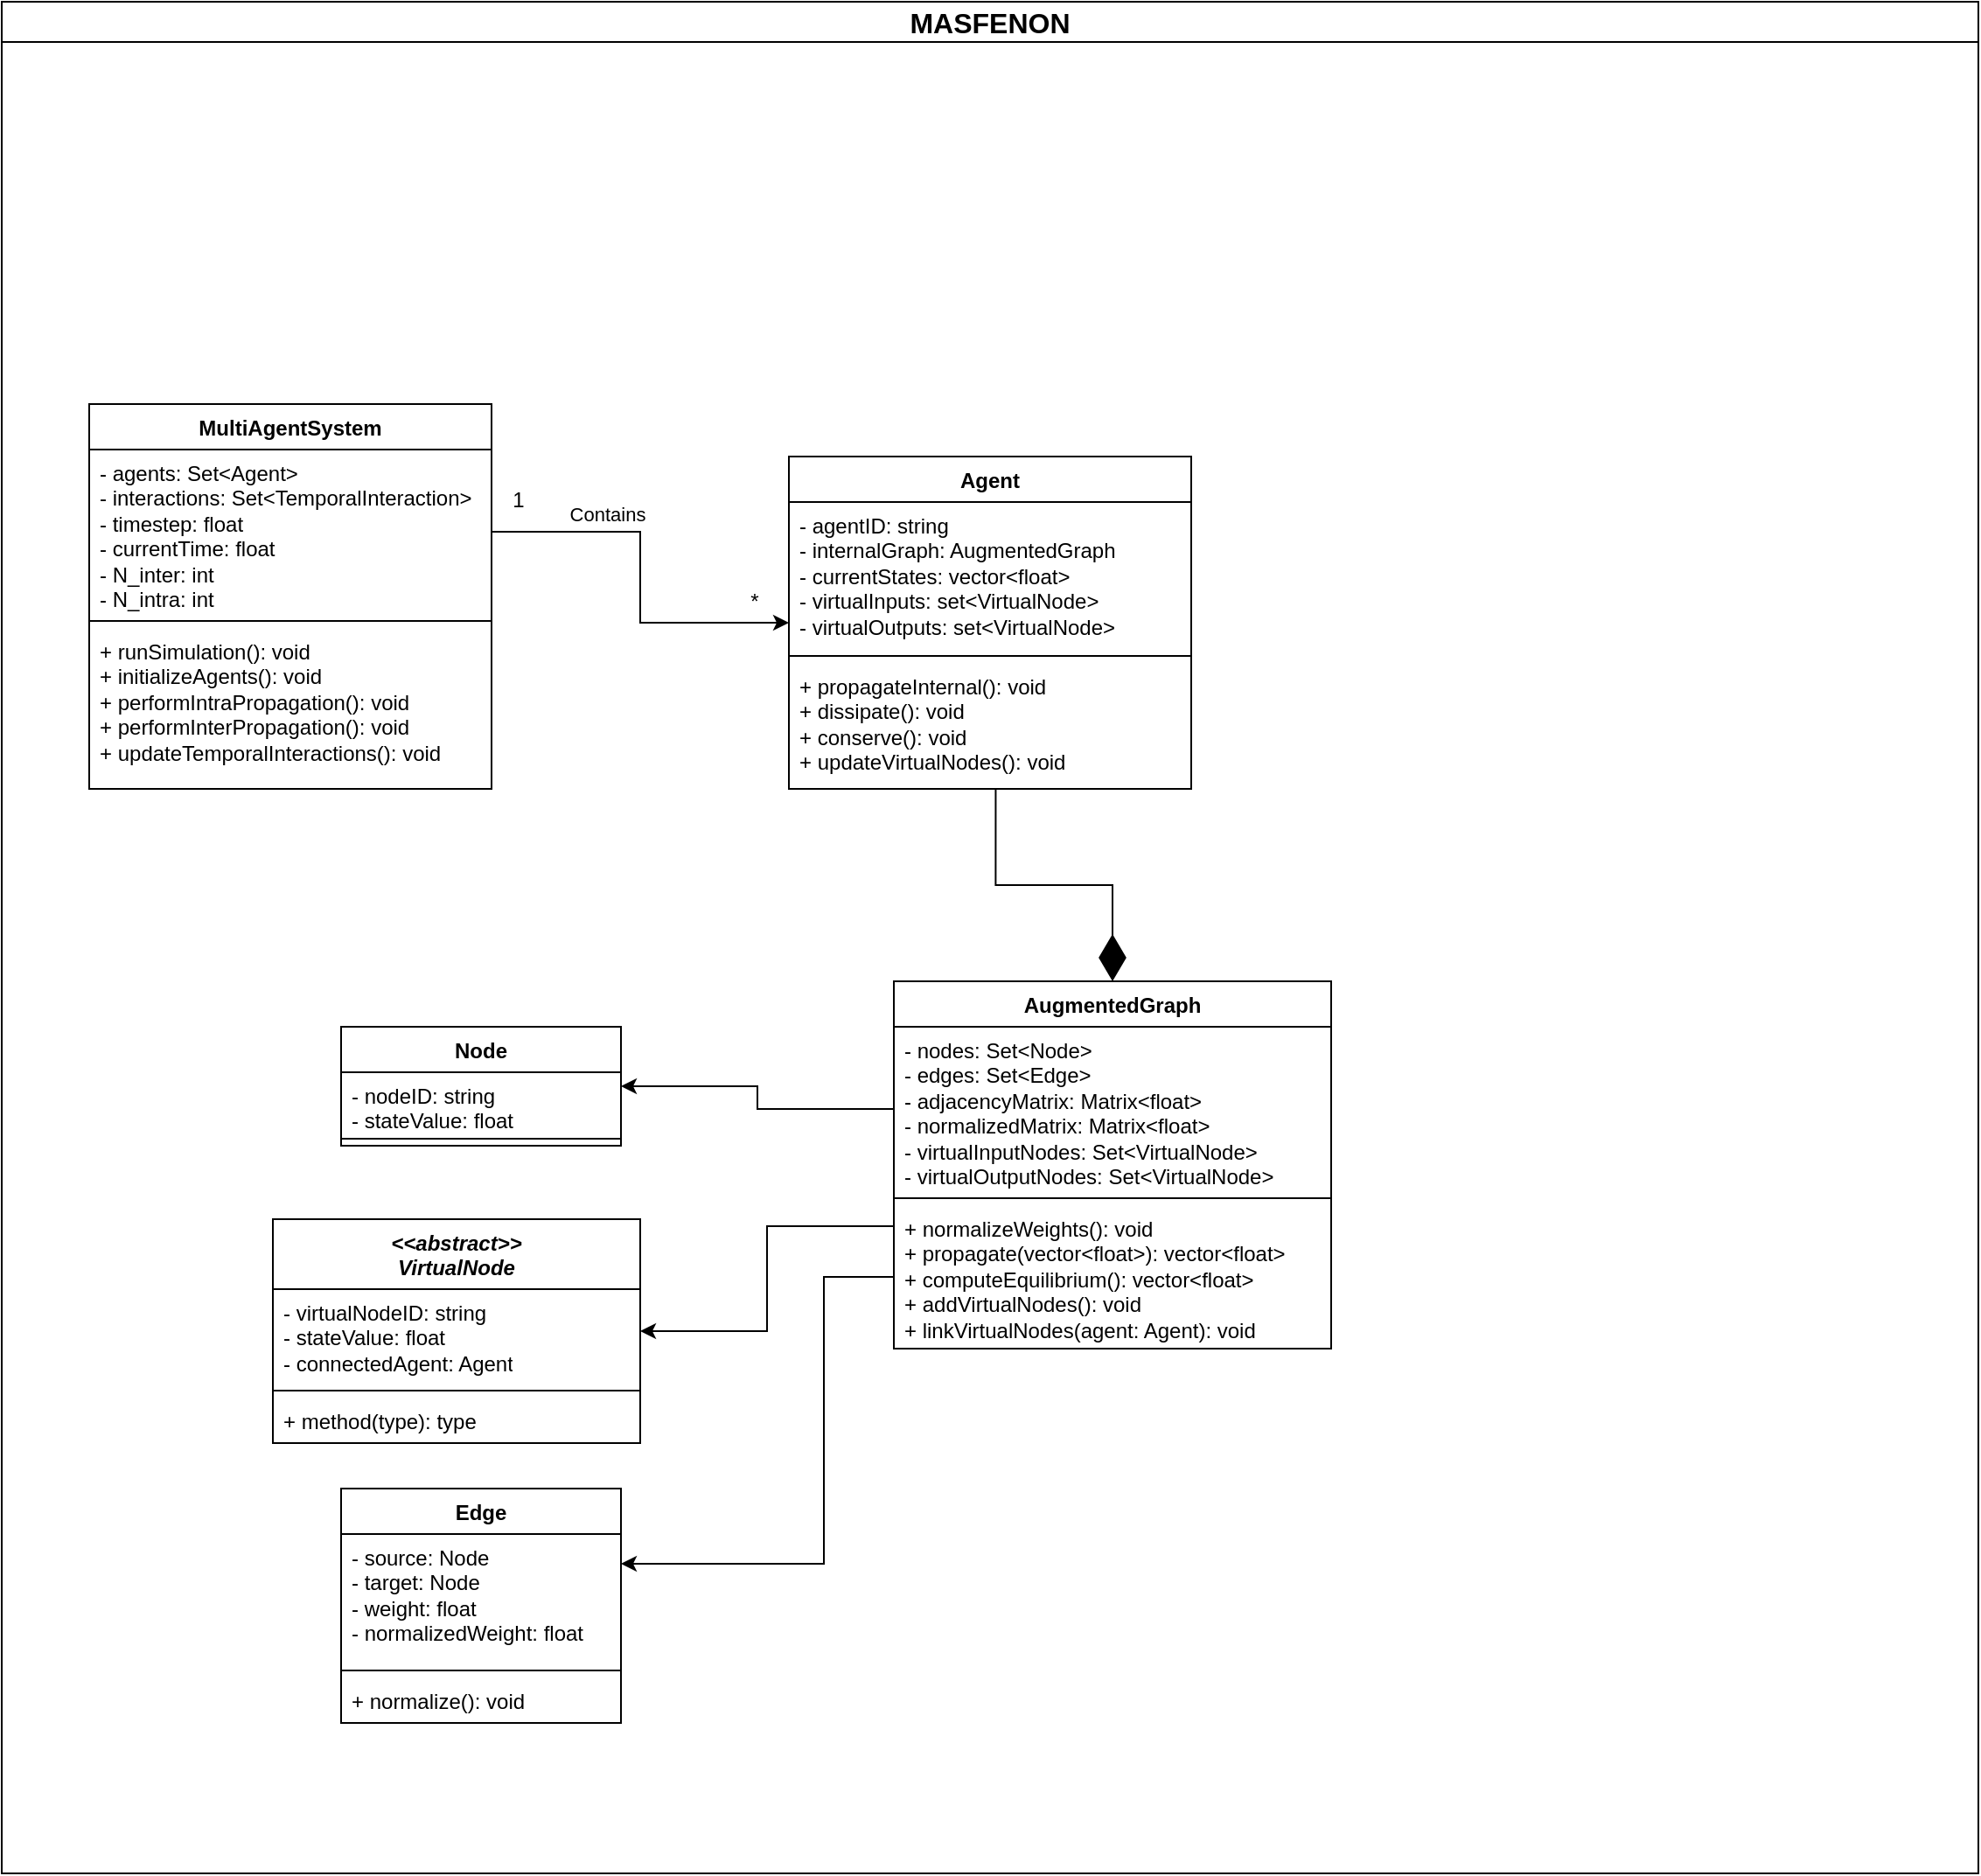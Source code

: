 <mxfile version="28.0.6">
  <diagram name="Page-1" id="b5b7bab2-c9e2-2cf4-8b2a-24fd1a2a6d21">
    <mxGraphModel dx="648" dy="586" grid="1" gridSize="10" guides="1" tooltips="1" connect="1" arrows="1" fold="1" page="1" pageScale="1" pageWidth="827" pageHeight="1169" background="none" math="0" shadow="0">
      <root>
        <mxCell id="0" />
        <mxCell id="1" parent="0" />
        <mxCell id="A-Axvn4ooI6k1u0fqNma-1" value="MASFENON" style="swimlane;whiteSpace=wrap;html=1;fontSize=16;" parent="1" vertex="1">
          <mxGeometry x="140" y="70" width="1130" height="1070" as="geometry" />
        </mxCell>
        <mxCell id="A-Axvn4ooI6k1u0fqNma-2" value="MultiAgentSystem" style="swimlane;fontStyle=1;align=center;verticalAlign=top;childLayout=stackLayout;horizontal=1;startSize=26;horizontalStack=0;resizeParent=1;resizeParentMax=0;resizeLast=0;collapsible=1;marginBottom=0;whiteSpace=wrap;html=1;" parent="A-Axvn4ooI6k1u0fqNma-1" vertex="1">
          <mxGeometry x="50" y="230" width="230" height="220" as="geometry" />
        </mxCell>
        <mxCell id="A-Axvn4ooI6k1u0fqNma-3" value="- agents: Set&amp;lt;Agent&amp;gt;&amp;nbsp;&lt;br&gt;- interactions: Set&amp;lt;TemporalInteraction&amp;gt;&lt;br&gt;- timestep: float&amp;nbsp; &amp;nbsp; &amp;nbsp; &amp;nbsp; &amp;nbsp; &amp;nbsp; &amp;nbsp; &amp;nbsp; &amp;nbsp; &amp;nbsp;&amp;nbsp;&lt;br&gt;- currentTime: float&amp;nbsp; &amp;nbsp; &amp;nbsp; &amp;nbsp; &amp;nbsp; &amp;nbsp; &amp;nbsp;&amp;nbsp;&lt;br&gt;- N_inter: int&lt;br&gt;- N_intra: int&amp;nbsp;" style="text;strokeColor=none;fillColor=none;align=left;verticalAlign=top;spacingLeft=4;spacingRight=4;overflow=hidden;rotatable=0;points=[[0,0.5],[1,0.5]];portConstraint=eastwest;whiteSpace=wrap;html=1;" parent="A-Axvn4ooI6k1u0fqNma-2" vertex="1">
          <mxGeometry y="26" width="230" height="94" as="geometry" />
        </mxCell>
        <mxCell id="A-Axvn4ooI6k1u0fqNma-4" value="" style="line;strokeWidth=1;fillColor=none;align=left;verticalAlign=middle;spacingTop=-1;spacingLeft=3;spacingRight=3;rotatable=0;labelPosition=right;points=[];portConstraint=eastwest;strokeColor=inherit;" parent="A-Axvn4ooI6k1u0fqNma-2" vertex="1">
          <mxGeometry y="120" width="230" height="8" as="geometry" />
        </mxCell>
        <mxCell id="A-Axvn4ooI6k1u0fqNma-5" value="+ runSimulation(): void&lt;br&gt;+ initializeAgents(): void&lt;br&gt;+ performIntraPropagation(): void&lt;br&gt;+ performInterPropagation(): void&lt;br&gt;+ updateTemporalInteractions(): void" style="text;strokeColor=none;fillColor=none;align=left;verticalAlign=top;spacingLeft=4;spacingRight=4;overflow=hidden;rotatable=0;points=[[0,0.5],[1,0.5]];portConstraint=eastwest;whiteSpace=wrap;html=1;" parent="A-Axvn4ooI6k1u0fqNma-2" vertex="1">
          <mxGeometry y="128" width="230" height="92" as="geometry" />
        </mxCell>
        <mxCell id="FGZ0TIpVSBCznY_cjHpT-1" value="Agent" style="swimlane;fontStyle=1;align=center;verticalAlign=top;childLayout=stackLayout;horizontal=1;startSize=26;horizontalStack=0;resizeParent=1;resizeParentMax=0;resizeLast=0;collapsible=1;marginBottom=0;whiteSpace=wrap;html=1;" vertex="1" parent="A-Axvn4ooI6k1u0fqNma-1">
          <mxGeometry x="450" y="260" width="230" height="190" as="geometry" />
        </mxCell>
        <mxCell id="FGZ0TIpVSBCznY_cjHpT-2" value="- agentID: string&lt;br&gt;- internalGraph: AugmentedGraph&lt;br&gt;- currentStates: vector&amp;lt;float&amp;gt;&lt;br&gt;- virtualInputs: set&amp;lt;VirtualNode&amp;gt;&lt;br&gt;- virtualOutputs: set&amp;lt;VirtualNode&amp;gt;" style="text;strokeColor=none;fillColor=none;align=left;verticalAlign=top;spacingLeft=4;spacingRight=4;overflow=hidden;rotatable=0;points=[[0,0.5],[1,0.5]];portConstraint=eastwest;whiteSpace=wrap;html=1;" vertex="1" parent="FGZ0TIpVSBCznY_cjHpT-1">
          <mxGeometry y="26" width="230" height="84" as="geometry" />
        </mxCell>
        <mxCell id="FGZ0TIpVSBCznY_cjHpT-3" value="" style="line;strokeWidth=1;fillColor=none;align=left;verticalAlign=middle;spacingTop=-1;spacingLeft=3;spacingRight=3;rotatable=0;labelPosition=right;points=[];portConstraint=eastwest;strokeColor=inherit;" vertex="1" parent="FGZ0TIpVSBCznY_cjHpT-1">
          <mxGeometry y="110" width="230" height="8" as="geometry" />
        </mxCell>
        <mxCell id="FGZ0TIpVSBCznY_cjHpT-4" value="+ propagateInternal(): void&lt;br&gt;+ dissipate(): void&lt;br&gt;+ conserve(): void&lt;br&gt;+ updateVirtualNodes(): void&amp;nbsp;" style="text;strokeColor=none;fillColor=none;align=left;verticalAlign=top;spacingLeft=4;spacingRight=4;overflow=hidden;rotatable=0;points=[[0,0.5],[1,0.5]];portConstraint=eastwest;whiteSpace=wrap;html=1;" vertex="1" parent="FGZ0TIpVSBCznY_cjHpT-1">
          <mxGeometry y="118" width="230" height="72" as="geometry" />
        </mxCell>
        <mxCell id="FGZ0TIpVSBCznY_cjHpT-5" style="edgeStyle=orthogonalEdgeStyle;rounded=0;orthogonalLoop=1;jettySize=auto;html=1;exitX=1;exitY=0.5;exitDx=0;exitDy=0;" edge="1" parent="A-Axvn4ooI6k1u0fqNma-1" source="A-Axvn4ooI6k1u0fqNma-3" target="FGZ0TIpVSBCznY_cjHpT-1">
          <mxGeometry relative="1" as="geometry" />
        </mxCell>
        <mxCell id="FGZ0TIpVSBCznY_cjHpT-8" value="Contains" style="edgeLabel;html=1;align=center;verticalAlign=middle;resizable=0;points=[];" vertex="1" connectable="0" parent="FGZ0TIpVSBCznY_cjHpT-5">
          <mxGeometry x="-0.405" y="4" relative="1" as="geometry">
            <mxPoint y="-6" as="offset" />
          </mxGeometry>
        </mxCell>
        <mxCell id="FGZ0TIpVSBCznY_cjHpT-6" value="1" style="text;html=1;align=center;verticalAlign=middle;resizable=0;points=[];autosize=1;strokeColor=none;fillColor=none;" vertex="1" parent="A-Axvn4ooI6k1u0fqNma-1">
          <mxGeometry x="280" y="270" width="30" height="30" as="geometry" />
        </mxCell>
        <mxCell id="FGZ0TIpVSBCznY_cjHpT-9" value="AugmentedGraph" style="swimlane;fontStyle=1;align=center;verticalAlign=top;childLayout=stackLayout;horizontal=1;startSize=26;horizontalStack=0;resizeParent=1;resizeParentMax=0;resizeLast=0;collapsible=1;marginBottom=0;whiteSpace=wrap;html=1;" vertex="1" parent="A-Axvn4ooI6k1u0fqNma-1">
          <mxGeometry x="510" y="560" width="250" height="210" as="geometry" />
        </mxCell>
        <mxCell id="FGZ0TIpVSBCznY_cjHpT-10" value="- nodes: Set&amp;lt;Node&amp;gt;&lt;br&gt;- edges: Set&amp;lt;Edge&amp;gt;&lt;br&gt;- adjacencyMatrix: Matrix&amp;lt;float&amp;gt;&lt;br&gt;- normalizedMatrix: Matrix&amp;lt;float&amp;gt;&lt;br&gt;- virtualInputNodes: Set&amp;lt;VirtualNode&amp;gt;&lt;br&gt;- virtualOutputNodes: Set&amp;lt;VirtualNode&amp;gt;&amp;nbsp;" style="text;strokeColor=none;fillColor=none;align=left;verticalAlign=top;spacingLeft=4;spacingRight=4;overflow=hidden;rotatable=0;points=[[0,0.5],[1,0.5]];portConstraint=eastwest;whiteSpace=wrap;html=1;" vertex="1" parent="FGZ0TIpVSBCznY_cjHpT-9">
          <mxGeometry y="26" width="250" height="94" as="geometry" />
        </mxCell>
        <mxCell id="FGZ0TIpVSBCznY_cjHpT-11" value="" style="line;strokeWidth=1;fillColor=none;align=left;verticalAlign=middle;spacingTop=-1;spacingLeft=3;spacingRight=3;rotatable=0;labelPosition=right;points=[];portConstraint=eastwest;strokeColor=inherit;" vertex="1" parent="FGZ0TIpVSBCznY_cjHpT-9">
          <mxGeometry y="120" width="250" height="8" as="geometry" />
        </mxCell>
        <mxCell id="FGZ0TIpVSBCznY_cjHpT-12" value="+ normalizeWeights(): void&lt;br&gt;+ propagate(vector&amp;lt;float&amp;gt;): vector&amp;lt;float&amp;gt;&lt;br&gt;+ computeEquilibrium(): vector&amp;lt;float&amp;gt;&lt;br&gt;+ addVirtualNodes(): void&lt;br&gt;+ linkVirtualNodes(agent: Agent): void" style="text;strokeColor=none;fillColor=none;align=left;verticalAlign=top;spacingLeft=4;spacingRight=4;overflow=hidden;rotatable=0;points=[[0,0.5],[1,0.5]];portConstraint=eastwest;whiteSpace=wrap;html=1;" vertex="1" parent="FGZ0TIpVSBCznY_cjHpT-9">
          <mxGeometry y="128" width="250" height="82" as="geometry" />
        </mxCell>
        <mxCell id="FGZ0TIpVSBCznY_cjHpT-13" value="" style="endArrow=diamondThin;endFill=1;endSize=24;html=1;rounded=0;entryX=0.5;entryY=0;entryDx=0;entryDy=0;exitX=0.514;exitY=1.007;exitDx=0;exitDy=0;exitPerimeter=0;edgeStyle=orthogonalEdgeStyle;" edge="1" parent="A-Axvn4ooI6k1u0fqNma-1" source="FGZ0TIpVSBCznY_cjHpT-4" target="FGZ0TIpVSBCznY_cjHpT-9">
          <mxGeometry width="160" relative="1" as="geometry">
            <mxPoint x="360" y="460" as="sourcePoint" />
            <mxPoint x="520" y="460" as="targetPoint" />
          </mxGeometry>
        </mxCell>
        <mxCell id="FGZ0TIpVSBCznY_cjHpT-14" value="Node" style="swimlane;fontStyle=1;align=center;verticalAlign=top;childLayout=stackLayout;horizontal=1;startSize=26;horizontalStack=0;resizeParent=1;resizeParentMax=0;resizeLast=0;collapsible=1;marginBottom=0;whiteSpace=wrap;html=1;" vertex="1" parent="A-Axvn4ooI6k1u0fqNma-1">
          <mxGeometry x="194" y="586" width="160" height="68" as="geometry" />
        </mxCell>
        <mxCell id="FGZ0TIpVSBCznY_cjHpT-15" value="- nodeID: string&lt;br&gt;- stateValue: float" style="text;strokeColor=none;fillColor=none;align=left;verticalAlign=top;spacingLeft=4;spacingRight=4;overflow=hidden;rotatable=0;points=[[0,0.5],[1,0.5]];portConstraint=eastwest;whiteSpace=wrap;html=1;" vertex="1" parent="FGZ0TIpVSBCznY_cjHpT-14">
          <mxGeometry y="26" width="160" height="34" as="geometry" />
        </mxCell>
        <mxCell id="FGZ0TIpVSBCznY_cjHpT-16" value="" style="line;strokeWidth=1;fillColor=none;align=left;verticalAlign=middle;spacingTop=-1;spacingLeft=3;spacingRight=3;rotatable=0;labelPosition=right;points=[];portConstraint=eastwest;strokeColor=inherit;" vertex="1" parent="FGZ0TIpVSBCznY_cjHpT-14">
          <mxGeometry y="60" width="160" height="8" as="geometry" />
        </mxCell>
        <mxCell id="FGZ0TIpVSBCznY_cjHpT-18" value="&lt;div&gt;&lt;i&gt;&amp;lt;&amp;lt;abstract&amp;gt;&amp;gt;&lt;/i&gt;&lt;/div&gt;&lt;div&gt;&lt;i&gt;VirtualNode&lt;/i&gt;&lt;/div&gt;" style="swimlane;fontStyle=1;align=center;verticalAlign=top;childLayout=stackLayout;horizontal=1;startSize=40;horizontalStack=0;resizeParent=1;resizeParentMax=0;resizeLast=0;collapsible=1;marginBottom=0;whiteSpace=wrap;html=1;" vertex="1" parent="A-Axvn4ooI6k1u0fqNma-1">
          <mxGeometry x="155" y="696" width="210" height="128" as="geometry" />
        </mxCell>
        <mxCell id="FGZ0TIpVSBCznY_cjHpT-19" value="- virtualNodeID: string&lt;br&gt;- stateValue: float&lt;br&gt;- connectedAgent: Agent" style="text;strokeColor=none;fillColor=none;align=left;verticalAlign=top;spacingLeft=4;spacingRight=4;overflow=hidden;rotatable=0;points=[[0,0.5],[1,0.5]];portConstraint=eastwest;whiteSpace=wrap;html=1;" vertex="1" parent="FGZ0TIpVSBCznY_cjHpT-18">
          <mxGeometry y="40" width="210" height="54" as="geometry" />
        </mxCell>
        <mxCell id="FGZ0TIpVSBCznY_cjHpT-20" value="" style="line;strokeWidth=1;fillColor=none;align=left;verticalAlign=middle;spacingTop=-1;spacingLeft=3;spacingRight=3;rotatable=0;labelPosition=right;points=[];portConstraint=eastwest;strokeColor=inherit;" vertex="1" parent="FGZ0TIpVSBCznY_cjHpT-18">
          <mxGeometry y="94" width="210" height="8" as="geometry" />
        </mxCell>
        <mxCell id="FGZ0TIpVSBCznY_cjHpT-21" value="+ method(type): type" style="text;strokeColor=none;fillColor=none;align=left;verticalAlign=top;spacingLeft=4;spacingRight=4;overflow=hidden;rotatable=0;points=[[0,0.5],[1,0.5]];portConstraint=eastwest;whiteSpace=wrap;html=1;" vertex="1" parent="FGZ0TIpVSBCznY_cjHpT-18">
          <mxGeometry y="102" width="210" height="26" as="geometry" />
        </mxCell>
        <mxCell id="FGZ0TIpVSBCznY_cjHpT-22" value="Edge" style="swimlane;fontStyle=1;align=center;verticalAlign=top;childLayout=stackLayout;horizontal=1;startSize=26;horizontalStack=0;resizeParent=1;resizeParentMax=0;resizeLast=0;collapsible=1;marginBottom=0;whiteSpace=wrap;html=1;" vertex="1" parent="A-Axvn4ooI6k1u0fqNma-1">
          <mxGeometry x="194" y="850" width="160" height="134" as="geometry" />
        </mxCell>
        <mxCell id="FGZ0TIpVSBCznY_cjHpT-23" value="- source: Node&lt;br&gt;- target: Node&lt;br&gt;- weight: float&lt;br&gt;- normalizedWeight: float&amp;nbsp;" style="text;strokeColor=none;fillColor=none;align=left;verticalAlign=top;spacingLeft=4;spacingRight=4;overflow=hidden;rotatable=0;points=[[0,0.5],[1,0.5]];portConstraint=eastwest;whiteSpace=wrap;html=1;" vertex="1" parent="FGZ0TIpVSBCznY_cjHpT-22">
          <mxGeometry y="26" width="160" height="74" as="geometry" />
        </mxCell>
        <mxCell id="FGZ0TIpVSBCznY_cjHpT-24" value="" style="line;strokeWidth=1;fillColor=none;align=left;verticalAlign=middle;spacingTop=-1;spacingLeft=3;spacingRight=3;rotatable=0;labelPosition=right;points=[];portConstraint=eastwest;strokeColor=inherit;" vertex="1" parent="FGZ0TIpVSBCznY_cjHpT-22">
          <mxGeometry y="100" width="160" height="8" as="geometry" />
        </mxCell>
        <mxCell id="FGZ0TIpVSBCznY_cjHpT-25" value="+ normalize(): void" style="text;strokeColor=none;fillColor=none;align=left;verticalAlign=top;spacingLeft=4;spacingRight=4;overflow=hidden;rotatable=0;points=[[0,0.5],[1,0.5]];portConstraint=eastwest;whiteSpace=wrap;html=1;" vertex="1" parent="FGZ0TIpVSBCznY_cjHpT-22">
          <mxGeometry y="108" width="160" height="26" as="geometry" />
        </mxCell>
        <mxCell id="FGZ0TIpVSBCznY_cjHpT-26" style="edgeStyle=orthogonalEdgeStyle;rounded=0;orthogonalLoop=1;jettySize=auto;html=1;exitX=0;exitY=0.5;exitDx=0;exitDy=0;" edge="1" parent="A-Axvn4ooI6k1u0fqNma-1" source="FGZ0TIpVSBCznY_cjHpT-10" target="FGZ0TIpVSBCznY_cjHpT-14">
          <mxGeometry relative="1" as="geometry" />
        </mxCell>
        <mxCell id="FGZ0TIpVSBCznY_cjHpT-27" style="edgeStyle=orthogonalEdgeStyle;rounded=0;orthogonalLoop=1;jettySize=auto;html=1;exitX=0;exitY=0.146;exitDx=0;exitDy=0;exitPerimeter=0;" edge="1" parent="A-Axvn4ooI6k1u0fqNma-1" source="FGZ0TIpVSBCznY_cjHpT-12" target="FGZ0TIpVSBCznY_cjHpT-18">
          <mxGeometry relative="1" as="geometry" />
        </mxCell>
        <mxCell id="FGZ0TIpVSBCznY_cjHpT-28" style="edgeStyle=orthogonalEdgeStyle;rounded=0;orthogonalLoop=1;jettySize=auto;html=1;exitX=0;exitY=0.5;exitDx=0;exitDy=0;" edge="1" parent="A-Axvn4ooI6k1u0fqNma-1" source="FGZ0TIpVSBCznY_cjHpT-12" target="FGZ0TIpVSBCznY_cjHpT-22">
          <mxGeometry relative="1" as="geometry">
            <Array as="points">
              <mxPoint x="470" y="729" />
              <mxPoint x="470" y="893" />
            </Array>
          </mxGeometry>
        </mxCell>
        <mxCell id="FGZ0TIpVSBCznY_cjHpT-7" value="*" style="text;html=1;align=center;verticalAlign=middle;resizable=0;points=[];autosize=1;strokeColor=none;fillColor=none;" vertex="1" parent="1">
          <mxGeometry x="555" y="398" width="30" height="30" as="geometry" />
        </mxCell>
      </root>
    </mxGraphModel>
  </diagram>
</mxfile>
